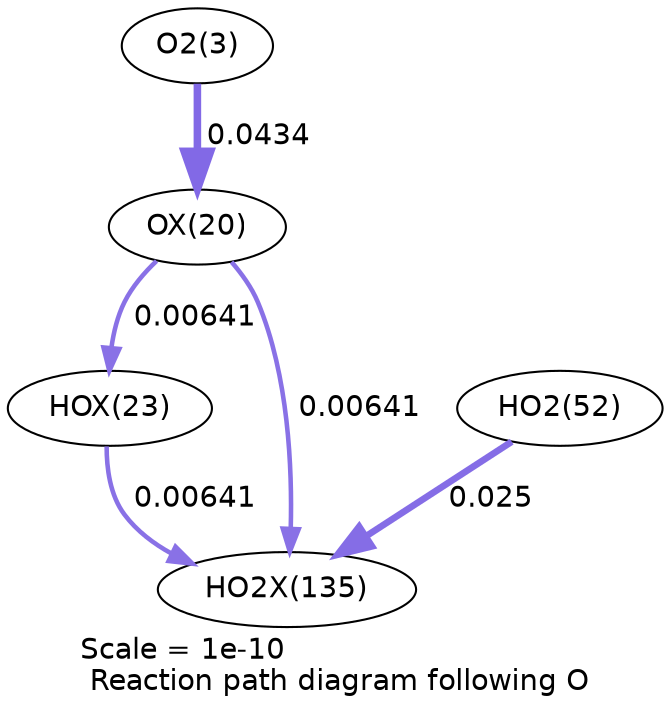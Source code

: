 digraph reaction_paths {
center=1;
s5 -> s35[fontname="Helvetica", penwidth=3.63, arrowsize=1.82, color="0.7, 0.543, 0.9"
, label=" 0.0434"];
s35 -> s38[fontname="Helvetica", penwidth=2.19, arrowsize=1.09, color="0.7, 0.506, 0.9"
, label=" 0.00641"];
s35 -> s51[fontname="Helvetica", penwidth=2.19, arrowsize=1.09, color="0.7, 0.506, 0.9"
, label=" 0.00641"];
s38 -> s51[fontname="Helvetica", penwidth=2.19, arrowsize=1.09, color="0.7, 0.506, 0.9"
, label=" 0.00641"];
s22 -> s51[fontname="Helvetica", penwidth=3.21, arrowsize=1.61, color="0.7, 0.525, 0.9"
, label=" 0.025"];
s5 [ fontname="Helvetica", label="O2(3)"];
s22 [ fontname="Helvetica", label="HO2(52)"];
s35 [ fontname="Helvetica", label="OX(20)"];
s38 [ fontname="Helvetica", label="HOX(23)"];
s51 [ fontname="Helvetica", label="HO2X(135)"];
 label = "Scale = 1e-10\l Reaction path diagram following O";
 fontname = "Helvetica";
}

